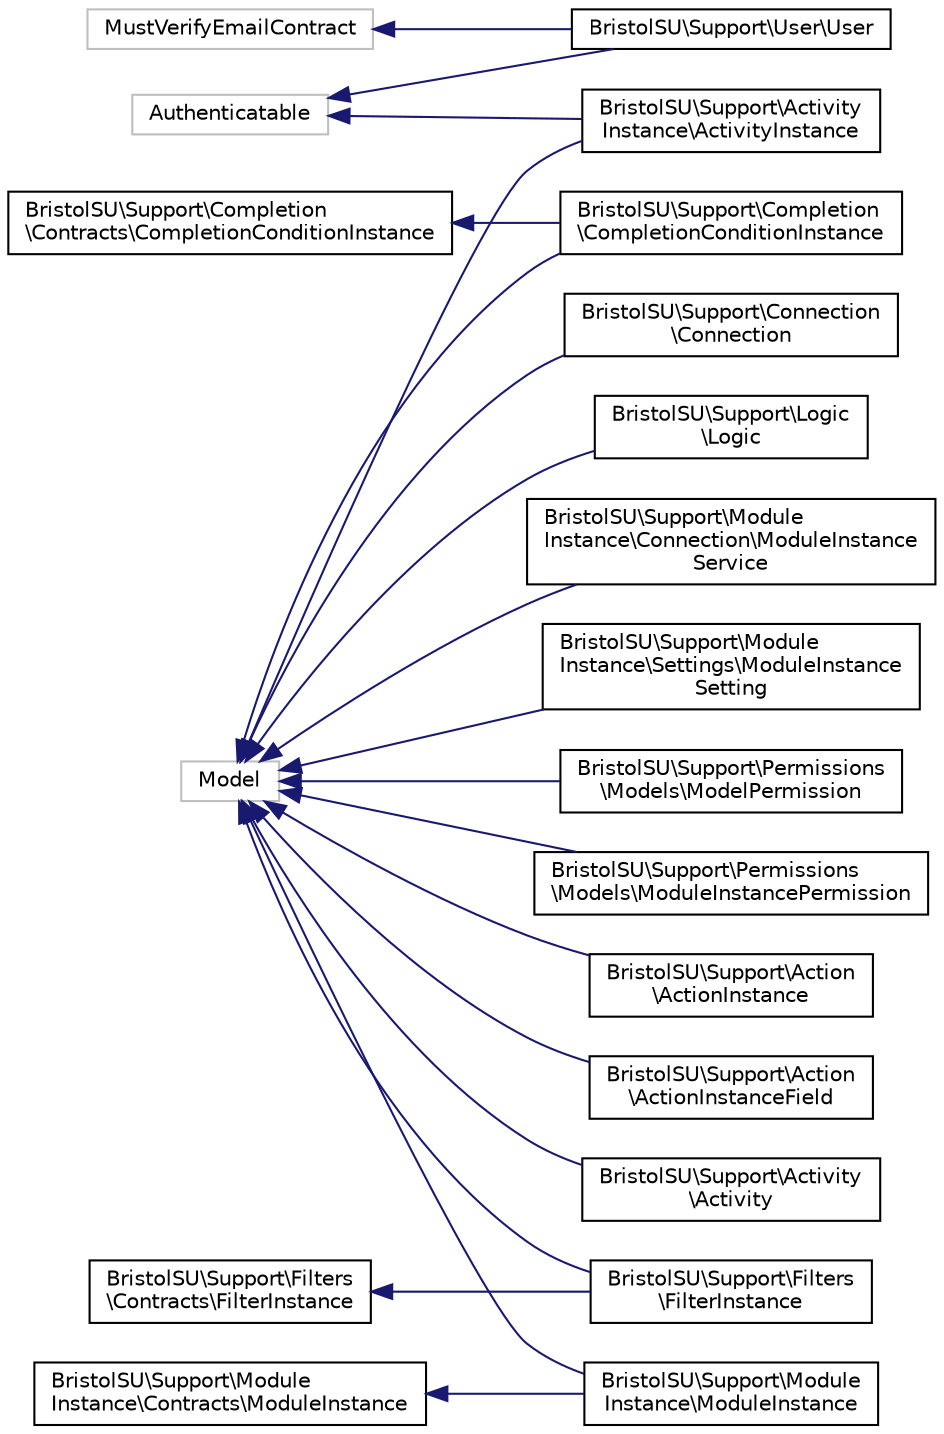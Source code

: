 digraph "Graphical Class Hierarchy"
{
  edge [fontname="Helvetica",fontsize="10",labelfontname="Helvetica",labelfontsize="10"];
  node [fontname="Helvetica",fontsize="10",shape=record];
  rankdir="LR";
  Node215 [label="Authenticatable",height=0.2,width=0.4,color="grey75", fillcolor="white", style="filled"];
  Node215 -> Node181 [dir="back",color="midnightblue",fontsize="10",style="solid",fontname="Helvetica"];
  Node181 [label="BristolSU\\Support\\Activity\lInstance\\ActivityInstance",height=0.2,width=0.4,color="black", fillcolor="white", style="filled",URL="$classBristolSU_1_1Support_1_1ActivityInstance_1_1ActivityInstance.html"];
  Node215 -> Node0 [dir="back",color="midnightblue",fontsize="10",style="solid",fontname="Helvetica"];
  Node0 [label="BristolSU\\Support\\User\\User",height=0.2,width=0.4,color="black", fillcolor="white", style="filled",URL="$classBristolSU_1_1Support_1_1User_1_1User.html"];
  Node177 [label="Model",height=0.2,width=0.4,color="grey75", fillcolor="white", style="filled"];
  Node177 -> Node178 [dir="back",color="midnightblue",fontsize="10",style="solid",fontname="Helvetica"];
  Node178 [label="BristolSU\\Support\\Action\l\\ActionInstance",height=0.2,width=0.4,color="black", fillcolor="white", style="filled",URL="$classBristolSU_1_1Support_1_1Action_1_1ActionInstance.html"];
  Node177 -> Node179 [dir="back",color="midnightblue",fontsize="10",style="solid",fontname="Helvetica"];
  Node179 [label="BristolSU\\Support\\Action\l\\ActionInstanceField",height=0.2,width=0.4,color="black", fillcolor="white", style="filled",URL="$classBristolSU_1_1Support_1_1Action_1_1ActionInstanceField.html"];
  Node177 -> Node180 [dir="back",color="midnightblue",fontsize="10",style="solid",fontname="Helvetica"];
  Node180 [label="BristolSU\\Support\\Activity\l\\Activity",height=0.2,width=0.4,color="black", fillcolor="white", style="filled",URL="$classBristolSU_1_1Support_1_1Activity_1_1Activity.html"];
  Node177 -> Node181 [dir="back",color="midnightblue",fontsize="10",style="solid",fontname="Helvetica"];
  Node177 -> Node105 [dir="back",color="midnightblue",fontsize="10",style="solid",fontname="Helvetica"];
  Node105 [label="BristolSU\\Support\\Completion\l\\CompletionConditionInstance",height=0.2,width=0.4,color="black", fillcolor="white", style="filled",URL="$classBristolSU_1_1Support_1_1Completion_1_1CompletionConditionInstance.html"];
  Node177 -> Node182 [dir="back",color="midnightblue",fontsize="10",style="solid",fontname="Helvetica"];
  Node182 [label="BristolSU\\Support\\Connection\l\\Connection",height=0.2,width=0.4,color="black", fillcolor="white", style="filled",URL="$classBristolSU_1_1Support_1_1Connection_1_1Connection.html"];
  Node177 -> Node78 [dir="back",color="midnightblue",fontsize="10",style="solid",fontname="Helvetica"];
  Node78 [label="BristolSU\\Support\\Filters\l\\FilterInstance",height=0.2,width=0.4,color="black", fillcolor="white", style="filled",URL="$classBristolSU_1_1Support_1_1Filters_1_1FilterInstance.html"];
  Node177 -> Node183 [dir="back",color="midnightblue",fontsize="10",style="solid",fontname="Helvetica"];
  Node183 [label="BristolSU\\Support\\Logic\l\\Logic",height=0.2,width=0.4,color="black", fillcolor="white", style="filled",URL="$classBristolSU_1_1Support_1_1Logic_1_1Logic.html"];
  Node177 -> Node184 [dir="back",color="midnightblue",fontsize="10",style="solid",fontname="Helvetica"];
  Node184 [label="BristolSU\\Support\\Module\lInstance\\Connection\\ModuleInstance\lService",height=0.2,width=0.4,color="black", fillcolor="white", style="filled",URL="$classBristolSU_1_1Support_1_1ModuleInstance_1_1Connection_1_1ModuleInstanceService.html"];
  Node177 -> Node51 [dir="back",color="midnightblue",fontsize="10",style="solid",fontname="Helvetica"];
  Node51 [label="BristolSU\\Support\\Module\lInstance\\ModuleInstance",height=0.2,width=0.4,color="black", fillcolor="white", style="filled",URL="$classBristolSU_1_1Support_1_1ModuleInstance_1_1ModuleInstance.html"];
  Node177 -> Node185 [dir="back",color="midnightblue",fontsize="10",style="solid",fontname="Helvetica"];
  Node185 [label="BristolSU\\Support\\Module\lInstance\\Settings\\ModuleInstance\lSetting",height=0.2,width=0.4,color="black", fillcolor="white", style="filled",URL="$classBristolSU_1_1Support_1_1ModuleInstance_1_1Settings_1_1ModuleInstanceSetting.html"];
  Node177 -> Node186 [dir="back",color="midnightblue",fontsize="10",style="solid",fontname="Helvetica"];
  Node186 [label="BristolSU\\Support\\Permissions\l\\Models\\ModelPermission",height=0.2,width=0.4,color="black", fillcolor="white", style="filled",URL="$classBristolSU_1_1Support_1_1Permissions_1_1Models_1_1ModelPermission.html"];
  Node177 -> Node187 [dir="back",color="midnightblue",fontsize="10",style="solid",fontname="Helvetica"];
  Node187 [label="BristolSU\\Support\\Permissions\l\\Models\\ModuleInstancePermission",height=0.2,width=0.4,color="black", fillcolor="white", style="filled",URL="$classBristolSU_1_1Support_1_1Permissions_1_1Models_1_1ModuleInstancePermission.html"];
  Node104 [label="BristolSU\\Support\\Completion\l\\Contracts\\CompletionConditionInstance",height=0.2,width=0.4,color="black", fillcolor="white", style="filled",URL="$interfaceBristolSU_1_1Support_1_1Completion_1_1Contracts_1_1CompletionConditionInstance.html"];
  Node104 -> Node105 [dir="back",color="midnightblue",fontsize="10",style="solid",fontname="Helvetica"];
  Node77 [label="BristolSU\\Support\\Filters\l\\Contracts\\FilterInstance",height=0.2,width=0.4,color="black", fillcolor="white", style="filled",URL="$interfaceBristolSU_1_1Support_1_1Filters_1_1Contracts_1_1FilterInstance.html"];
  Node77 -> Node78 [dir="back",color="midnightblue",fontsize="10",style="solid",fontname="Helvetica"];
  Node50 [label="BristolSU\\Support\\Module\lInstance\\Contracts\\ModuleInstance",height=0.2,width=0.4,color="black", fillcolor="white", style="filled",URL="$interfaceBristolSU_1_1Support_1_1ModuleInstance_1_1Contracts_1_1ModuleInstance.html"];
  Node50 -> Node51 [dir="back",color="midnightblue",fontsize="10",style="solid",fontname="Helvetica"];
  Node35 [label="MustVerifyEmailContract",height=0.2,width=0.4,color="grey75", fillcolor="white", style="filled"];
  Node35 -> Node0 [dir="back",color="midnightblue",fontsize="10",style="solid",fontname="Helvetica"];
}
